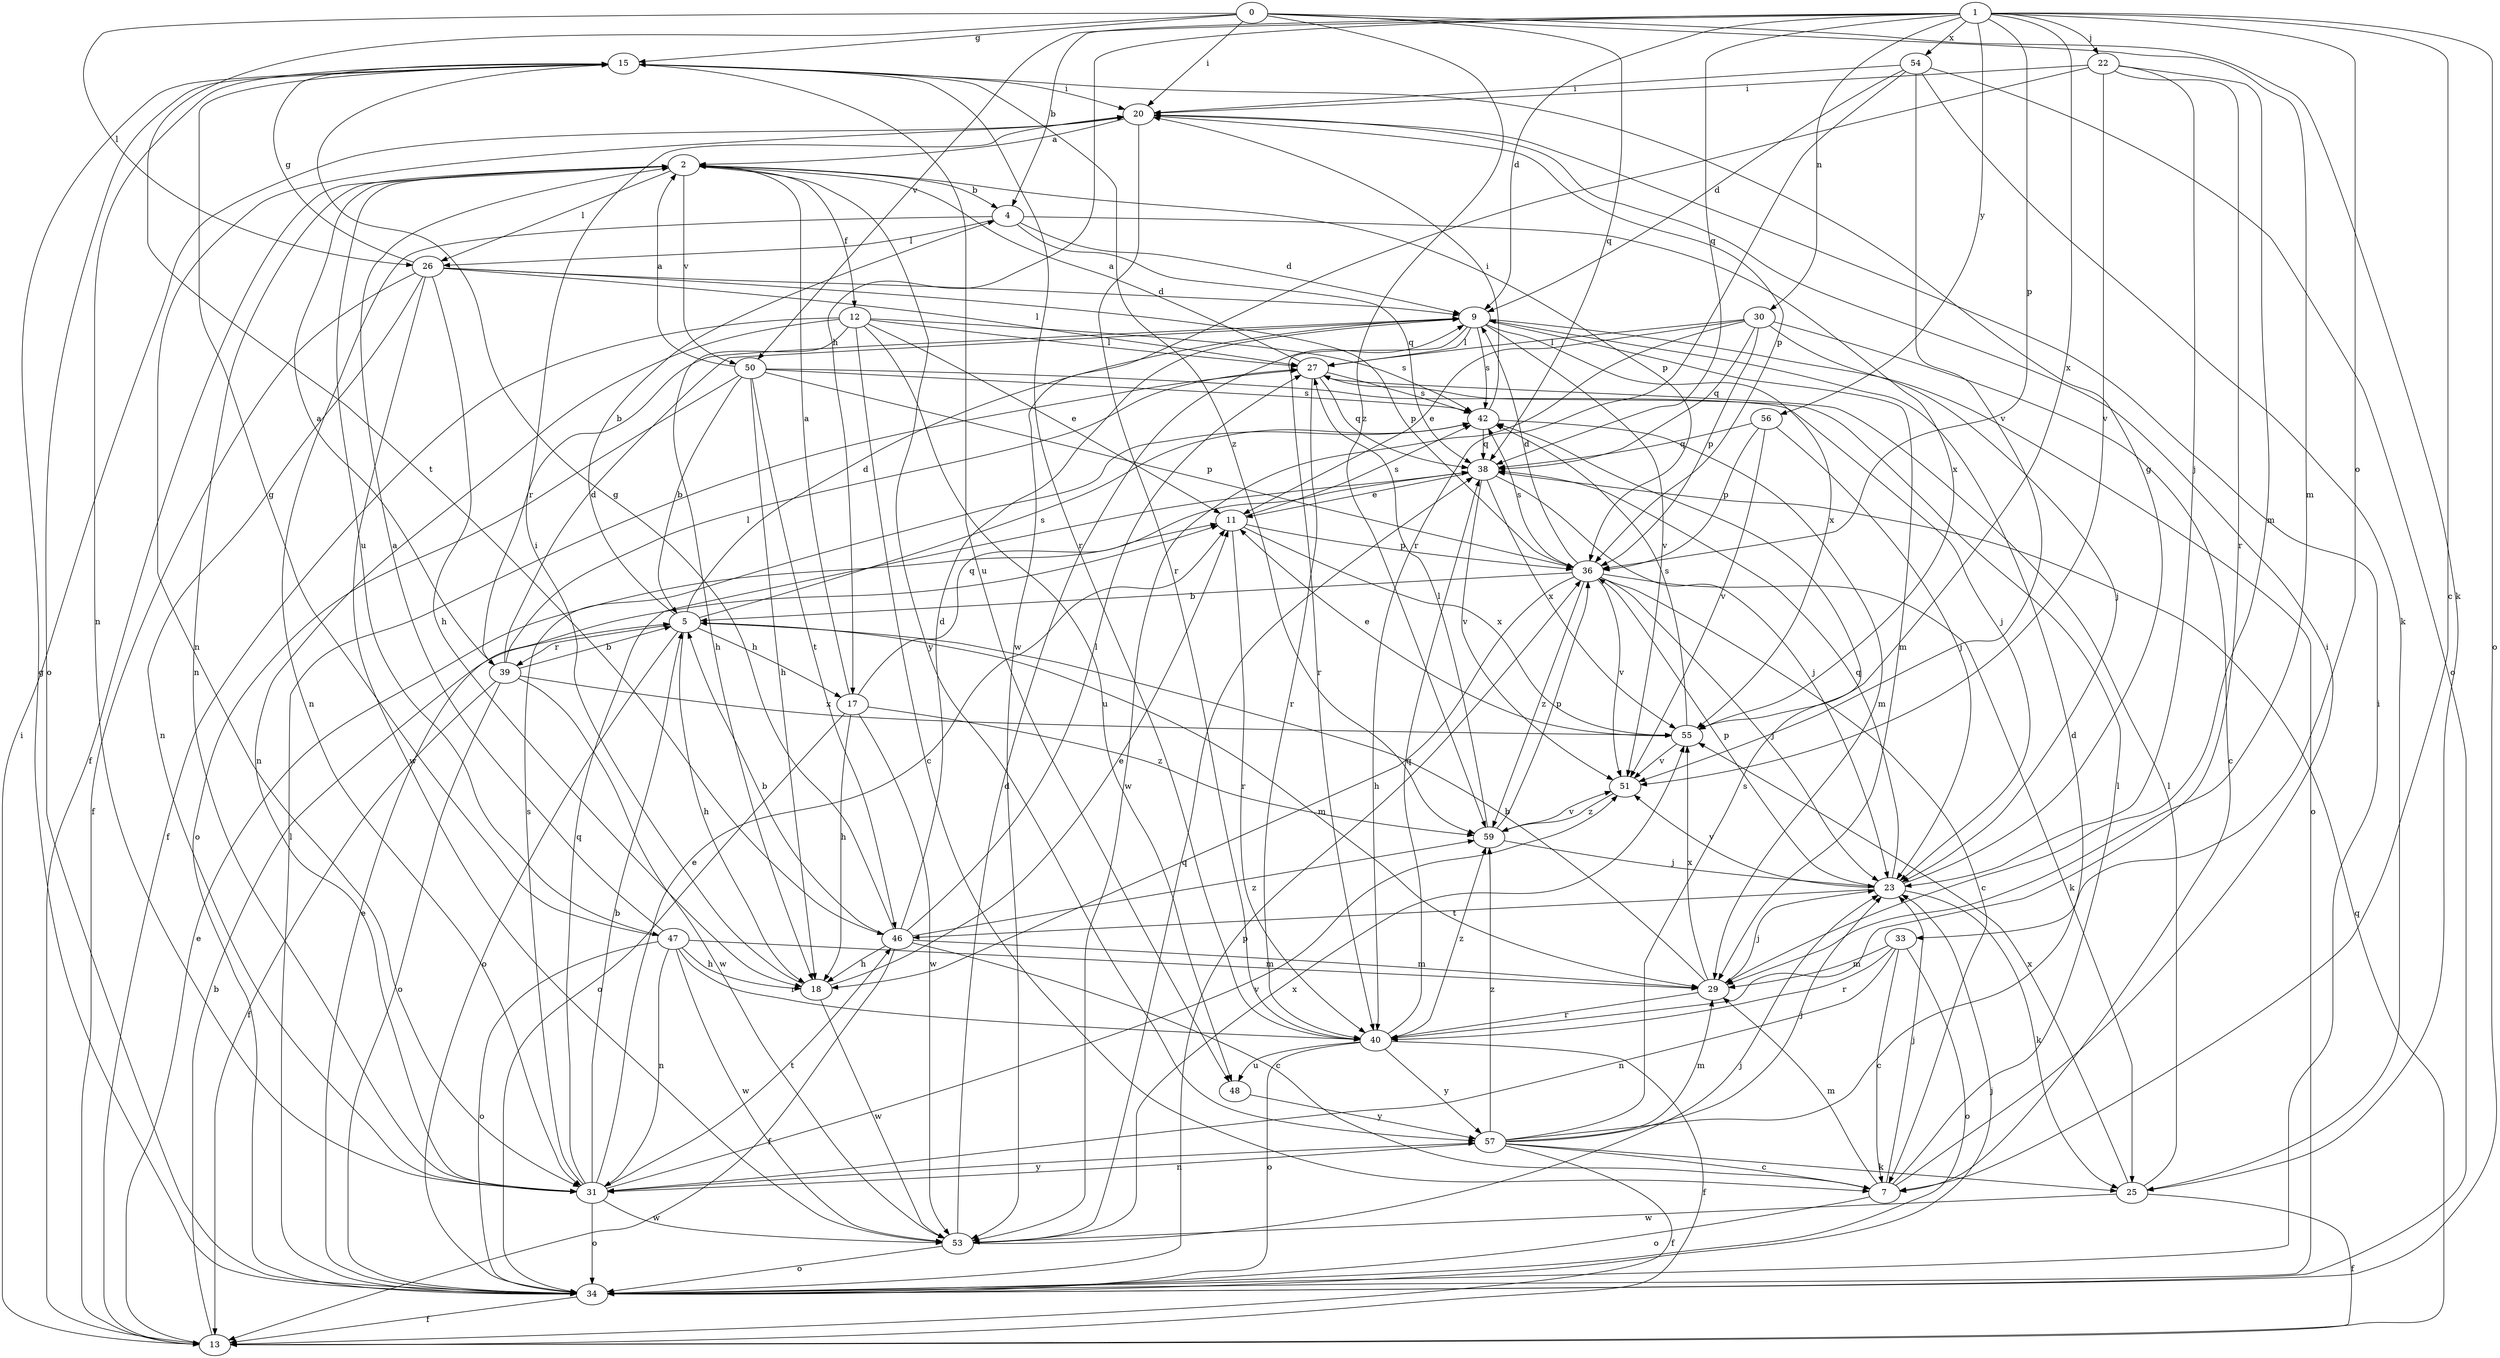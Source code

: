 strict digraph  {
0;
1;
2;
4;
5;
7;
9;
11;
12;
13;
15;
17;
18;
20;
22;
23;
25;
26;
27;
29;
30;
31;
33;
34;
36;
38;
39;
40;
42;
46;
47;
48;
50;
51;
53;
54;
55;
56;
57;
59;
0 -> 15  [label=g];
0 -> 20  [label=i];
0 -> 25  [label=k];
0 -> 26  [label=l];
0 -> 29  [label=m];
0 -> 38  [label=q];
0 -> 46  [label=t];
0 -> 59  [label=z];
1 -> 4  [label=b];
1 -> 7  [label=c];
1 -> 9  [label=d];
1 -> 17  [label=h];
1 -> 22  [label=j];
1 -> 30  [label=n];
1 -> 33  [label=o];
1 -> 34  [label=o];
1 -> 36  [label=p];
1 -> 38  [label=q];
1 -> 50  [label=v];
1 -> 54  [label=x];
1 -> 55  [label=x];
1 -> 56  [label=y];
2 -> 4  [label=b];
2 -> 12  [label=f];
2 -> 13  [label=f];
2 -> 26  [label=l];
2 -> 31  [label=n];
2 -> 36  [label=p];
2 -> 47  [label=u];
2 -> 50  [label=v];
2 -> 57  [label=y];
4 -> 9  [label=d];
4 -> 26  [label=l];
4 -> 31  [label=n];
4 -> 38  [label=q];
4 -> 55  [label=x];
5 -> 4  [label=b];
5 -> 9  [label=d];
5 -> 17  [label=h];
5 -> 18  [label=h];
5 -> 29  [label=m];
5 -> 34  [label=o];
5 -> 39  [label=r];
5 -> 42  [label=s];
7 -> 20  [label=i];
7 -> 23  [label=j];
7 -> 27  [label=l];
7 -> 29  [label=m];
7 -> 34  [label=o];
9 -> 27  [label=l];
9 -> 29  [label=m];
9 -> 34  [label=o];
9 -> 39  [label=r];
9 -> 40  [label=r];
9 -> 42  [label=s];
9 -> 51  [label=v];
9 -> 55  [label=x];
11 -> 36  [label=p];
11 -> 40  [label=r];
11 -> 42  [label=s];
11 -> 55  [label=x];
12 -> 7  [label=c];
12 -> 11  [label=e];
12 -> 13  [label=f];
12 -> 18  [label=h];
12 -> 27  [label=l];
12 -> 31  [label=n];
12 -> 42  [label=s];
12 -> 48  [label=u];
13 -> 5  [label=b];
13 -> 11  [label=e];
13 -> 20  [label=i];
13 -> 38  [label=q];
15 -> 20  [label=i];
15 -> 31  [label=n];
15 -> 34  [label=o];
15 -> 40  [label=r];
15 -> 48  [label=u];
15 -> 59  [label=z];
17 -> 2  [label=a];
17 -> 18  [label=h];
17 -> 34  [label=o];
17 -> 38  [label=q];
17 -> 53  [label=w];
17 -> 59  [label=z];
18 -> 11  [label=e];
18 -> 20  [label=i];
18 -> 53  [label=w];
20 -> 2  [label=a];
20 -> 31  [label=n];
20 -> 36  [label=p];
20 -> 40  [label=r];
22 -> 20  [label=i];
22 -> 23  [label=j];
22 -> 29  [label=m];
22 -> 40  [label=r];
22 -> 51  [label=v];
22 -> 53  [label=w];
23 -> 15  [label=g];
23 -> 25  [label=k];
23 -> 36  [label=p];
23 -> 38  [label=q];
23 -> 46  [label=t];
23 -> 51  [label=v];
25 -> 13  [label=f];
25 -> 27  [label=l];
25 -> 53  [label=w];
25 -> 55  [label=x];
26 -> 9  [label=d];
26 -> 13  [label=f];
26 -> 15  [label=g];
26 -> 18  [label=h];
26 -> 27  [label=l];
26 -> 31  [label=n];
26 -> 36  [label=p];
26 -> 53  [label=w];
27 -> 2  [label=a];
27 -> 38  [label=q];
27 -> 40  [label=r];
27 -> 42  [label=s];
29 -> 5  [label=b];
29 -> 23  [label=j];
29 -> 40  [label=r];
29 -> 55  [label=x];
30 -> 7  [label=c];
30 -> 11  [label=e];
30 -> 23  [label=j];
30 -> 27  [label=l];
30 -> 36  [label=p];
30 -> 38  [label=q];
30 -> 53  [label=w];
31 -> 5  [label=b];
31 -> 11  [label=e];
31 -> 34  [label=o];
31 -> 38  [label=q];
31 -> 42  [label=s];
31 -> 46  [label=t];
31 -> 51  [label=v];
31 -> 53  [label=w];
31 -> 57  [label=y];
33 -> 7  [label=c];
33 -> 29  [label=m];
33 -> 31  [label=n];
33 -> 34  [label=o];
33 -> 40  [label=r];
34 -> 11  [label=e];
34 -> 13  [label=f];
34 -> 15  [label=g];
34 -> 20  [label=i];
34 -> 23  [label=j];
34 -> 27  [label=l];
34 -> 36  [label=p];
36 -> 5  [label=b];
36 -> 7  [label=c];
36 -> 9  [label=d];
36 -> 18  [label=h];
36 -> 23  [label=j];
36 -> 25  [label=k];
36 -> 42  [label=s];
36 -> 51  [label=v];
36 -> 59  [label=z];
38 -> 11  [label=e];
38 -> 23  [label=j];
38 -> 51  [label=v];
38 -> 55  [label=x];
39 -> 2  [label=a];
39 -> 5  [label=b];
39 -> 9  [label=d];
39 -> 13  [label=f];
39 -> 27  [label=l];
39 -> 34  [label=o];
39 -> 53  [label=w];
39 -> 55  [label=x];
40 -> 13  [label=f];
40 -> 34  [label=o];
40 -> 38  [label=q];
40 -> 48  [label=u];
40 -> 57  [label=y];
40 -> 59  [label=z];
42 -> 20  [label=i];
42 -> 29  [label=m];
42 -> 38  [label=q];
46 -> 5  [label=b];
46 -> 7  [label=c];
46 -> 9  [label=d];
46 -> 13  [label=f];
46 -> 15  [label=g];
46 -> 18  [label=h];
46 -> 27  [label=l];
46 -> 29  [label=m];
46 -> 59  [label=z];
47 -> 2  [label=a];
47 -> 15  [label=g];
47 -> 18  [label=h];
47 -> 29  [label=m];
47 -> 31  [label=n];
47 -> 34  [label=o];
47 -> 40  [label=r];
47 -> 53  [label=w];
48 -> 57  [label=y];
50 -> 2  [label=a];
50 -> 5  [label=b];
50 -> 18  [label=h];
50 -> 23  [label=j];
50 -> 34  [label=o];
50 -> 36  [label=p];
50 -> 42  [label=s];
50 -> 46  [label=t];
51 -> 59  [label=z];
53 -> 9  [label=d];
53 -> 23  [label=j];
53 -> 34  [label=o];
53 -> 38  [label=q];
53 -> 55  [label=x];
54 -> 9  [label=d];
54 -> 20  [label=i];
54 -> 25  [label=k];
54 -> 34  [label=o];
54 -> 40  [label=r];
54 -> 51  [label=v];
55 -> 11  [label=e];
55 -> 42  [label=s];
55 -> 51  [label=v];
56 -> 23  [label=j];
56 -> 36  [label=p];
56 -> 38  [label=q];
56 -> 51  [label=v];
57 -> 7  [label=c];
57 -> 9  [label=d];
57 -> 13  [label=f];
57 -> 23  [label=j];
57 -> 25  [label=k];
57 -> 29  [label=m];
57 -> 31  [label=n];
57 -> 42  [label=s];
57 -> 59  [label=z];
59 -> 23  [label=j];
59 -> 27  [label=l];
59 -> 36  [label=p];
59 -> 51  [label=v];
}
